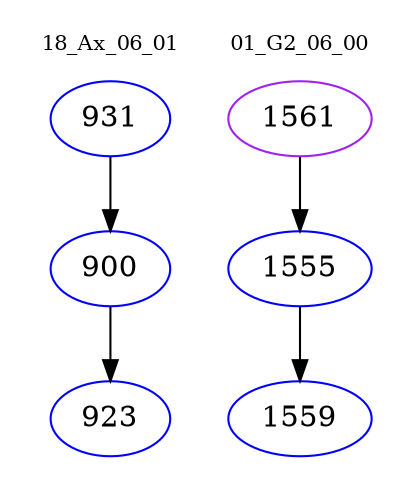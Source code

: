 digraph{
subgraph cluster_0 {
color = white
label = "18_Ax_06_01";
fontsize=10;
T0_931 [label="931", color="blue"]
T0_931 -> T0_900 [color="black"]
T0_900 [label="900", color="blue"]
T0_900 -> T0_923 [color="black"]
T0_923 [label="923", color="blue"]
}
subgraph cluster_1 {
color = white
label = "01_G2_06_00";
fontsize=10;
T1_1561 [label="1561", color="purple"]
T1_1561 -> T1_1555 [color="black"]
T1_1555 [label="1555", color="blue"]
T1_1555 -> T1_1559 [color="black"]
T1_1559 [label="1559", color="blue"]
}
}
